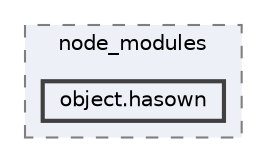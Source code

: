 digraph "pkiclassroomrescheduler/src/main/frontend/node_modules/object.hasown"
{
 // LATEX_PDF_SIZE
  bgcolor="transparent";
  edge [fontname=Helvetica,fontsize=10,labelfontname=Helvetica,labelfontsize=10];
  node [fontname=Helvetica,fontsize=10,shape=box,height=0.2,width=0.4];
  compound=true
  subgraph clusterdir_72953eda66ccb3a2722c28e1c3e6c23b {
    graph [ bgcolor="#edf0f7", pencolor="grey50", label="node_modules", fontname=Helvetica,fontsize=10 style="filled,dashed", URL="dir_72953eda66ccb3a2722c28e1c3e6c23b.html",tooltip=""]
  dir_87862c16be539c3a23c1cda9d46c449b [label="object.hasown", fillcolor="#edf0f7", color="grey25", style="filled,bold", URL="dir_87862c16be539c3a23c1cda9d46c449b.html",tooltip=""];
  }
}
